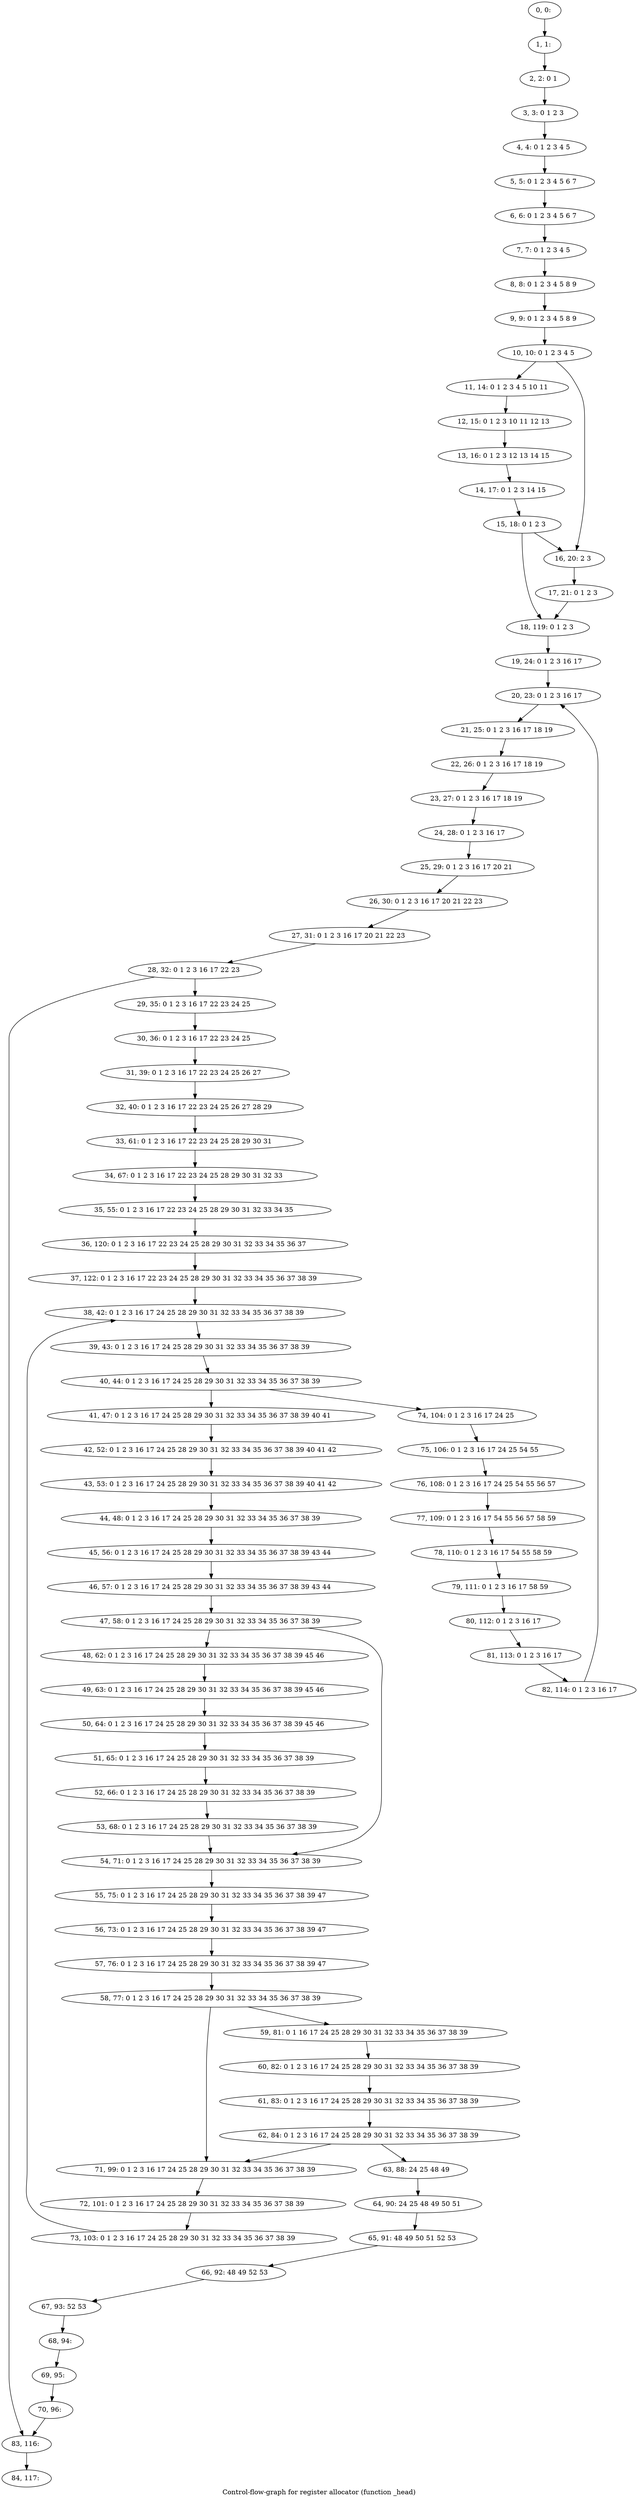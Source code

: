 digraph G {
graph [label="Control-flow-graph for register allocator (function _head)"]
0[label="0, 0: "];
1[label="1, 1: "];
2[label="2, 2: 0 1 "];
3[label="3, 3: 0 1 2 3 "];
4[label="4, 4: 0 1 2 3 4 5 "];
5[label="5, 5: 0 1 2 3 4 5 6 7 "];
6[label="6, 6: 0 1 2 3 4 5 6 7 "];
7[label="7, 7: 0 1 2 3 4 5 "];
8[label="8, 8: 0 1 2 3 4 5 8 9 "];
9[label="9, 9: 0 1 2 3 4 5 8 9 "];
10[label="10, 10: 0 1 2 3 4 5 "];
11[label="11, 14: 0 1 2 3 4 5 10 11 "];
12[label="12, 15: 0 1 2 3 10 11 12 13 "];
13[label="13, 16: 0 1 2 3 12 13 14 15 "];
14[label="14, 17: 0 1 2 3 14 15 "];
15[label="15, 18: 0 1 2 3 "];
16[label="16, 20: 2 3 "];
17[label="17, 21: 0 1 2 3 "];
18[label="18, 119: 0 1 2 3 "];
19[label="19, 24: 0 1 2 3 16 17 "];
20[label="20, 23: 0 1 2 3 16 17 "];
21[label="21, 25: 0 1 2 3 16 17 18 19 "];
22[label="22, 26: 0 1 2 3 16 17 18 19 "];
23[label="23, 27: 0 1 2 3 16 17 18 19 "];
24[label="24, 28: 0 1 2 3 16 17 "];
25[label="25, 29: 0 1 2 3 16 17 20 21 "];
26[label="26, 30: 0 1 2 3 16 17 20 21 22 23 "];
27[label="27, 31: 0 1 2 3 16 17 20 21 22 23 "];
28[label="28, 32: 0 1 2 3 16 17 22 23 "];
29[label="29, 35: 0 1 2 3 16 17 22 23 24 25 "];
30[label="30, 36: 0 1 2 3 16 17 22 23 24 25 "];
31[label="31, 39: 0 1 2 3 16 17 22 23 24 25 26 27 "];
32[label="32, 40: 0 1 2 3 16 17 22 23 24 25 26 27 28 29 "];
33[label="33, 61: 0 1 2 3 16 17 22 23 24 25 28 29 30 31 "];
34[label="34, 67: 0 1 2 3 16 17 22 23 24 25 28 29 30 31 32 33 "];
35[label="35, 55: 0 1 2 3 16 17 22 23 24 25 28 29 30 31 32 33 34 35 "];
36[label="36, 120: 0 1 2 3 16 17 22 23 24 25 28 29 30 31 32 33 34 35 36 37 "];
37[label="37, 122: 0 1 2 3 16 17 22 23 24 25 28 29 30 31 32 33 34 35 36 37 38 39 "];
38[label="38, 42: 0 1 2 3 16 17 24 25 28 29 30 31 32 33 34 35 36 37 38 39 "];
39[label="39, 43: 0 1 2 3 16 17 24 25 28 29 30 31 32 33 34 35 36 37 38 39 "];
40[label="40, 44: 0 1 2 3 16 17 24 25 28 29 30 31 32 33 34 35 36 37 38 39 "];
41[label="41, 47: 0 1 2 3 16 17 24 25 28 29 30 31 32 33 34 35 36 37 38 39 40 41 "];
42[label="42, 52: 0 1 2 3 16 17 24 25 28 29 30 31 32 33 34 35 36 37 38 39 40 41 42 "];
43[label="43, 53: 0 1 2 3 16 17 24 25 28 29 30 31 32 33 34 35 36 37 38 39 40 41 42 "];
44[label="44, 48: 0 1 2 3 16 17 24 25 28 29 30 31 32 33 34 35 36 37 38 39 "];
45[label="45, 56: 0 1 2 3 16 17 24 25 28 29 30 31 32 33 34 35 36 37 38 39 43 44 "];
46[label="46, 57: 0 1 2 3 16 17 24 25 28 29 30 31 32 33 34 35 36 37 38 39 43 44 "];
47[label="47, 58: 0 1 2 3 16 17 24 25 28 29 30 31 32 33 34 35 36 37 38 39 "];
48[label="48, 62: 0 1 2 3 16 17 24 25 28 29 30 31 32 33 34 35 36 37 38 39 45 46 "];
49[label="49, 63: 0 1 2 3 16 17 24 25 28 29 30 31 32 33 34 35 36 37 38 39 45 46 "];
50[label="50, 64: 0 1 2 3 16 17 24 25 28 29 30 31 32 33 34 35 36 37 38 39 45 46 "];
51[label="51, 65: 0 1 2 3 16 17 24 25 28 29 30 31 32 33 34 35 36 37 38 39 "];
52[label="52, 66: 0 1 2 3 16 17 24 25 28 29 30 31 32 33 34 35 36 37 38 39 "];
53[label="53, 68: 0 1 2 3 16 17 24 25 28 29 30 31 32 33 34 35 36 37 38 39 "];
54[label="54, 71: 0 1 2 3 16 17 24 25 28 29 30 31 32 33 34 35 36 37 38 39 "];
55[label="55, 75: 0 1 2 3 16 17 24 25 28 29 30 31 32 33 34 35 36 37 38 39 47 "];
56[label="56, 73: 0 1 2 3 16 17 24 25 28 29 30 31 32 33 34 35 36 37 38 39 47 "];
57[label="57, 76: 0 1 2 3 16 17 24 25 28 29 30 31 32 33 34 35 36 37 38 39 47 "];
58[label="58, 77: 0 1 2 3 16 17 24 25 28 29 30 31 32 33 34 35 36 37 38 39 "];
59[label="59, 81: 0 1 16 17 24 25 28 29 30 31 32 33 34 35 36 37 38 39 "];
60[label="60, 82: 0 1 2 3 16 17 24 25 28 29 30 31 32 33 34 35 36 37 38 39 "];
61[label="61, 83: 0 1 2 3 16 17 24 25 28 29 30 31 32 33 34 35 36 37 38 39 "];
62[label="62, 84: 0 1 2 3 16 17 24 25 28 29 30 31 32 33 34 35 36 37 38 39 "];
63[label="63, 88: 24 25 48 49 "];
64[label="64, 90: 24 25 48 49 50 51 "];
65[label="65, 91: 48 49 50 51 52 53 "];
66[label="66, 92: 48 49 52 53 "];
67[label="67, 93: 52 53 "];
68[label="68, 94: "];
69[label="69, 95: "];
70[label="70, 96: "];
71[label="71, 99: 0 1 2 3 16 17 24 25 28 29 30 31 32 33 34 35 36 37 38 39 "];
72[label="72, 101: 0 1 2 3 16 17 24 25 28 29 30 31 32 33 34 35 36 37 38 39 "];
73[label="73, 103: 0 1 2 3 16 17 24 25 28 29 30 31 32 33 34 35 36 37 38 39 "];
74[label="74, 104: 0 1 2 3 16 17 24 25 "];
75[label="75, 106: 0 1 2 3 16 17 24 25 54 55 "];
76[label="76, 108: 0 1 2 3 16 17 24 25 54 55 56 57 "];
77[label="77, 109: 0 1 2 3 16 17 54 55 56 57 58 59 "];
78[label="78, 110: 0 1 2 3 16 17 54 55 58 59 "];
79[label="79, 111: 0 1 2 3 16 17 58 59 "];
80[label="80, 112: 0 1 2 3 16 17 "];
81[label="81, 113: 0 1 2 3 16 17 "];
82[label="82, 114: 0 1 2 3 16 17 "];
83[label="83, 116: "];
84[label="84, 117: "];
0->1 ;
1->2 ;
2->3 ;
3->4 ;
4->5 ;
5->6 ;
6->7 ;
7->8 ;
8->9 ;
9->10 ;
10->11 ;
10->16 ;
11->12 ;
12->13 ;
13->14 ;
14->15 ;
15->16 ;
15->18 ;
16->17 ;
17->18 ;
18->19 ;
19->20 ;
20->21 ;
21->22 ;
22->23 ;
23->24 ;
24->25 ;
25->26 ;
26->27 ;
27->28 ;
28->29 ;
28->83 ;
29->30 ;
30->31 ;
31->32 ;
32->33 ;
33->34 ;
34->35 ;
35->36 ;
36->37 ;
37->38 ;
38->39 ;
39->40 ;
40->41 ;
40->74 ;
41->42 ;
42->43 ;
43->44 ;
44->45 ;
45->46 ;
46->47 ;
47->48 ;
47->54 ;
48->49 ;
49->50 ;
50->51 ;
51->52 ;
52->53 ;
53->54 ;
54->55 ;
55->56 ;
56->57 ;
57->58 ;
58->59 ;
58->71 ;
59->60 ;
60->61 ;
61->62 ;
62->63 ;
62->71 ;
63->64 ;
64->65 ;
65->66 ;
66->67 ;
67->68 ;
68->69 ;
69->70 ;
70->83 ;
71->72 ;
72->73 ;
73->38 ;
74->75 ;
75->76 ;
76->77 ;
77->78 ;
78->79 ;
79->80 ;
80->81 ;
81->82 ;
82->20 ;
83->84 ;
}
